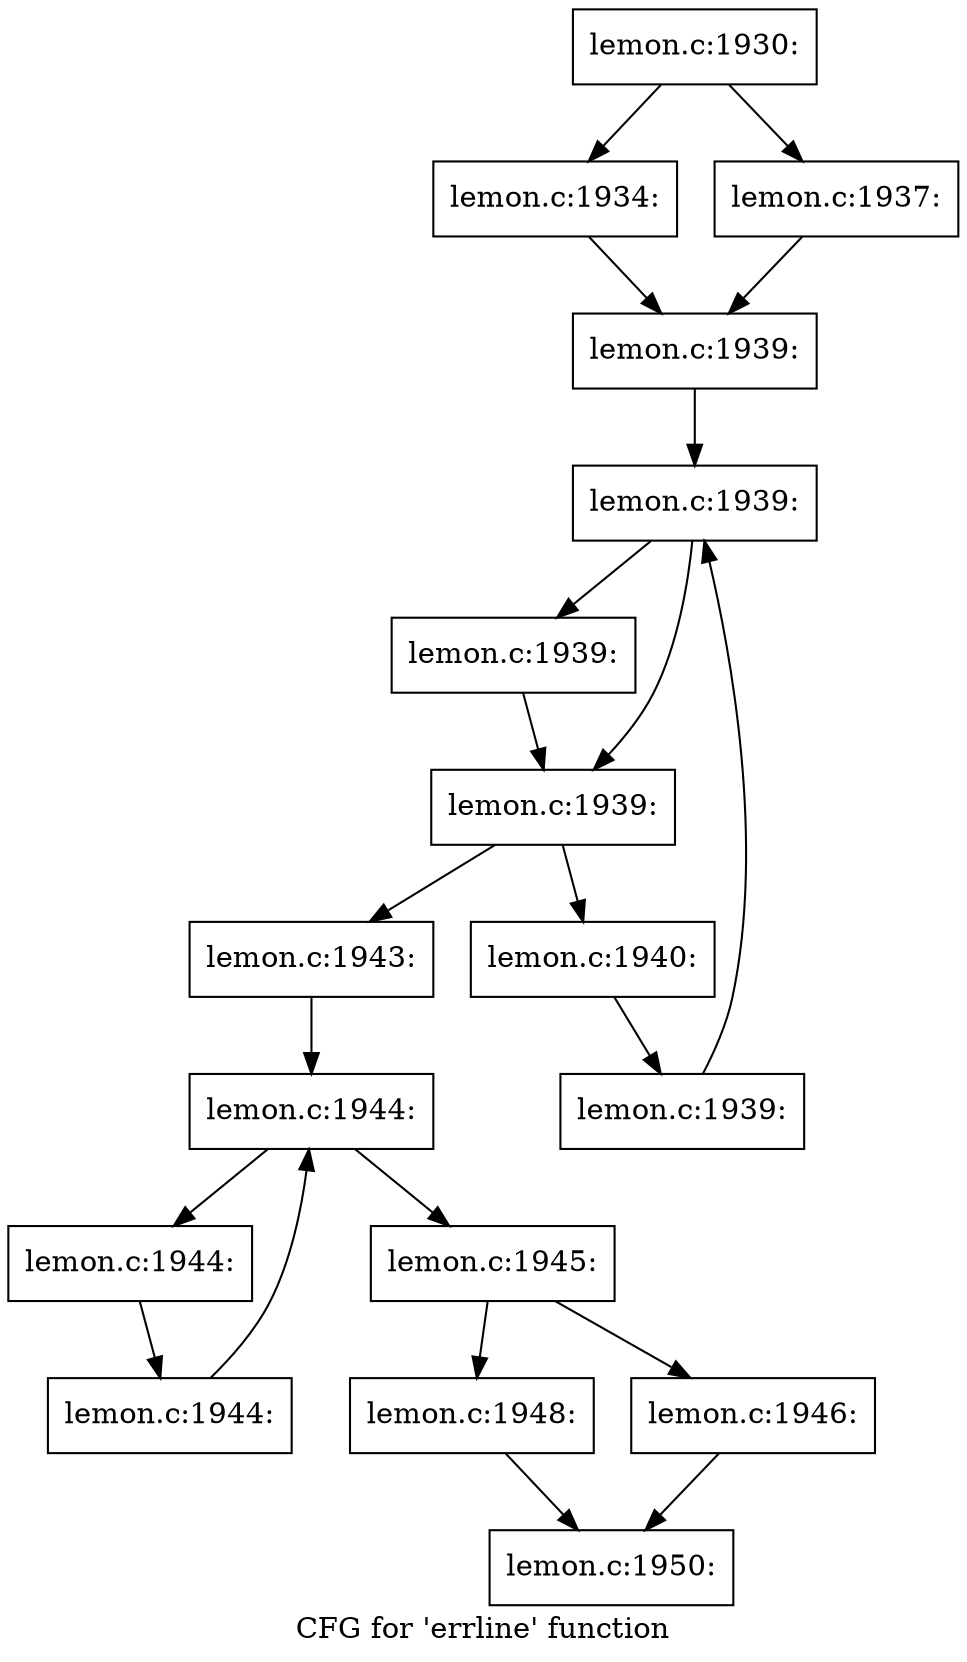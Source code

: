 digraph "CFG for 'errline' function" {
	label="CFG for 'errline' function";

	Node0x562565768a30 [shape=record,label="{lemon.c:1930:}"];
	Node0x562565768a30 -> Node0x56256576de80;
	Node0x562565768a30 -> Node0x56256576df20;
	Node0x56256576de80 [shape=record,label="{lemon.c:1934:}"];
	Node0x56256576de80 -> Node0x56256576ded0;
	Node0x56256576df20 [shape=record,label="{lemon.c:1937:}"];
	Node0x56256576df20 -> Node0x56256576ded0;
	Node0x56256576ded0 [shape=record,label="{lemon.c:1939:}"];
	Node0x56256576ded0 -> Node0x56256576f060;
	Node0x56256576f060 [shape=record,label="{lemon.c:1939:}"];
	Node0x56256576f060 -> Node0x56256576f350;
	Node0x56256576f060 -> Node0x56256576f300;
	Node0x56256576f350 [shape=record,label="{lemon.c:1939:}"];
	Node0x56256576f350 -> Node0x56256576f300;
	Node0x56256576f300 [shape=record,label="{lemon.c:1939:}"];
	Node0x56256576f300 -> Node0x56256576f280;
	Node0x56256576f300 -> Node0x56256576eeb0;
	Node0x56256576f280 [shape=record,label="{lemon.c:1940:}"];
	Node0x56256576f280 -> Node0x56256576f1f0;
	Node0x56256576f1f0 [shape=record,label="{lemon.c:1939:}"];
	Node0x56256576f1f0 -> Node0x56256576f060;
	Node0x56256576eeb0 [shape=record,label="{lemon.c:1943:}"];
	Node0x56256576eeb0 -> Node0x562565770eb0;
	Node0x562565770eb0 [shape=record,label="{lemon.c:1944:}"];
	Node0x562565770eb0 -> Node0x5625657710d0;
	Node0x562565770eb0 -> Node0x562565770e20;
	Node0x5625657710d0 [shape=record,label="{lemon.c:1944:}"];
	Node0x5625657710d0 -> Node0x562565771040;
	Node0x562565771040 [shape=record,label="{lemon.c:1944:}"];
	Node0x562565771040 -> Node0x562565770eb0;
	Node0x562565770e20 [shape=record,label="{lemon.c:1945:}"];
	Node0x562565770e20 -> Node0x562565771dd0;
	Node0x562565770e20 -> Node0x562565771e70;
	Node0x562565771dd0 [shape=record,label="{lemon.c:1946:}"];
	Node0x562565771dd0 -> Node0x562565771e20;
	Node0x562565771e70 [shape=record,label="{lemon.c:1948:}"];
	Node0x562565771e70 -> Node0x562565771e20;
	Node0x562565771e20 [shape=record,label="{lemon.c:1950:}"];
}
